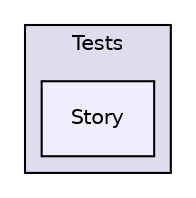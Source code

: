digraph "Story" {
  compound=true
  node [ fontsize="10", fontname="Helvetica"];
  edge [ labelfontsize="10", labelfontname="Helvetica"];
  subgraph clusterdir_85c4bcfa5ceba710e89aab0b6a79eab3 {
    graph [ bgcolor="#ddddee", pencolor="black", label="Tests" fontname="Helvetica", fontsize="10", URL="dir_85c4bcfa5ceba710e89aab0b6a79eab3.xhtml"]
  dir_a6b7c5ba7c0e70ffaeb7c35caad60821 [shape=box, label="Story", style="filled", fillcolor="#eeeeff", pencolor="black", URL="dir_a6b7c5ba7c0e70ffaeb7c35caad60821.xhtml"];
  }
}
